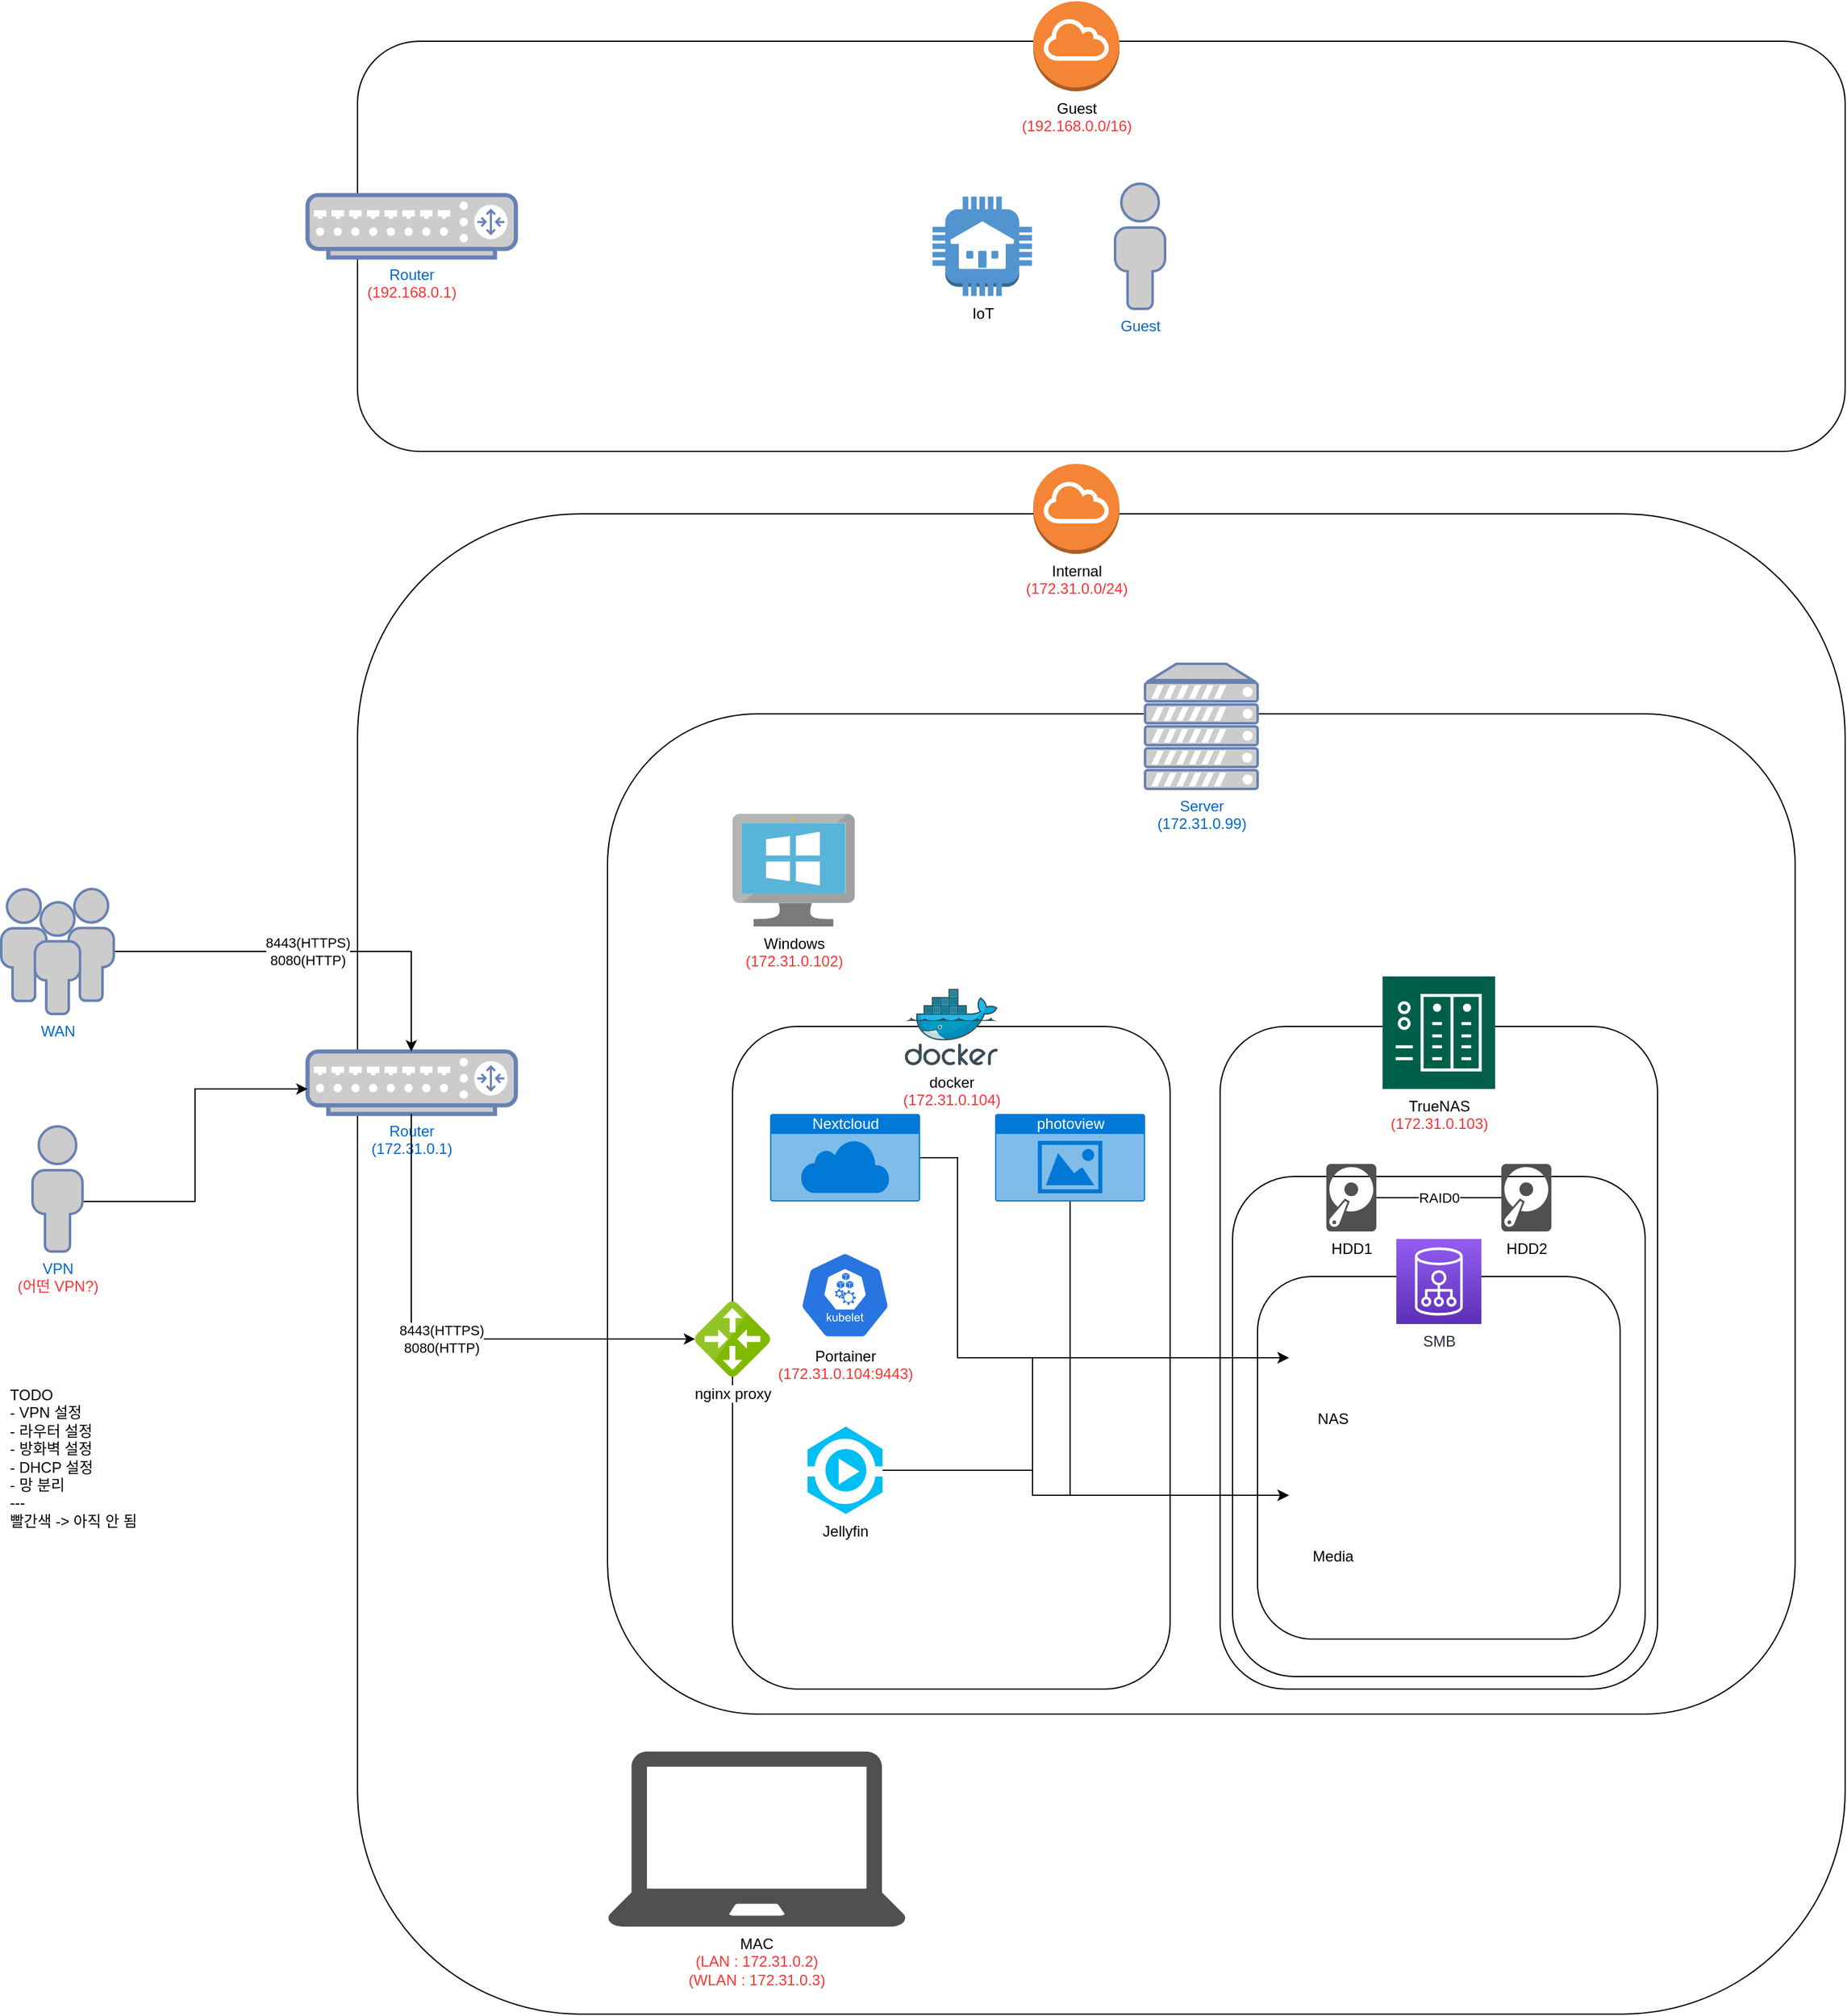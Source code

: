 <mxfile version="20.8.5" type="device"><diagram id="hAFyCi82fMLSz0JWg1Vl" name="페이지-1"><mxGraphModel dx="2274" dy="2139" grid="1" gridSize="10" guides="1" tooltips="1" connect="1" arrows="1" fold="1" page="1" pageScale="1" pageWidth="827" pageHeight="1169" math="0" shadow="0"><root><mxCell id="0"/><mxCell id="1" parent="0"/><mxCell id="MOVLWYC5Ug4_-rSUNYov-53" value="" style="group" parent="1" vertex="1" connectable="0"><mxGeometry x="240" y="-90" width="1230" height="1240" as="geometry"/></mxCell><mxCell id="MOVLWYC5Ug4_-rSUNYov-51" value="" style="group" parent="MOVLWYC5Ug4_-rSUNYov-53" vertex="1" connectable="0"><mxGeometry y="40" width="1230" height="1200" as="geometry"/></mxCell><mxCell id="MOVLWYC5Ug4_-rSUNYov-50" value="" style="rounded=1;whiteSpace=wrap;html=1;fontColor=#000000;" parent="MOVLWYC5Ug4_-rSUNYov-51" vertex="1"><mxGeometry x="40" width="1190" height="1200" as="geometry"/></mxCell><mxCell id="MOVLWYC5Ug4_-rSUNYov-10" value="" style="group;fontStyle=0" parent="MOVLWYC5Ug4_-rSUNYov-51" vertex="1" connectable="0"><mxGeometry x="240" y="110" width="950" height="850" as="geometry"/></mxCell><mxCell id="MOVLWYC5Ug4_-rSUNYov-9" value="" style="rounded=1;whiteSpace=wrap;html=1;fontStyle=1" parent="MOVLWYC5Ug4_-rSUNYov-10" vertex="1"><mxGeometry y="50" width="950" height="800" as="geometry"/></mxCell><mxCell id="MOVLWYC5Ug4_-rSUNYov-8" value="&lt;span style=&quot;font-weight: normal;&quot;&gt;Server&lt;br&gt;(172.31.0.99)&lt;br&gt;&lt;/span&gt;" style="fontColor=#0066CC;verticalAlign=top;verticalLabelPosition=bottom;labelPosition=center;align=center;html=1;outlineConnect=0;fillColor=#CCCCCC;strokeColor=#6881B3;gradientColor=none;gradientDirection=north;strokeWidth=2;shape=mxgraph.networks.server;fontStyle=1" parent="MOVLWYC5Ug4_-rSUNYov-10" vertex="1"><mxGeometry x="430" y="10" width="90" height="100" as="geometry"/></mxCell><mxCell id="MOVLWYC5Ug4_-rSUNYov-13" value="" style="group" parent="MOVLWYC5Ug4_-rSUNYov-10" vertex="1" connectable="0"><mxGeometry x="100.005" y="270" width="350" height="560" as="geometry"/></mxCell><mxCell id="MOVLWYC5Ug4_-rSUNYov-16" value="" style="group" parent="MOVLWYC5Ug4_-rSUNYov-13" vertex="1" connectable="0"><mxGeometry x="-30.005" width="380.005" height="560" as="geometry"/></mxCell><mxCell id="MOVLWYC5Ug4_-rSUNYov-15" value="" style="group" parent="MOVLWYC5Ug4_-rSUNYov-16" vertex="1" connectable="0"><mxGeometry y="30" width="380.005" height="530" as="geometry"/></mxCell><mxCell id="MOVLWYC5Ug4_-rSUNYov-12" value="" style="rounded=1;whiteSpace=wrap;html=1;" parent="MOVLWYC5Ug4_-rSUNYov-15" vertex="1"><mxGeometry x="30.01" width="349.99" height="530" as="geometry"/></mxCell><mxCell id="MOVLWYC5Ug4_-rSUNYov-19" value="Nextcloud" style="html=1;strokeColor=none;fillColor=#0079D6;labelPosition=center;verticalLabelPosition=middle;verticalAlign=top;align=center;fontSize=12;outlineConnect=0;spacingTop=-6;fontColor=#FFFFFF;sketch=0;shape=mxgraph.sitemap.cloud;" parent="MOVLWYC5Ug4_-rSUNYov-15" vertex="1"><mxGeometry x="60.0" y="70" width="120" height="70" as="geometry"/></mxCell><mxCell id="MOVLWYC5Ug4_-rSUNYov-20" value="photoview" style="html=1;strokeColor=none;fillColor=#0079D6;labelPosition=center;verticalLabelPosition=middle;verticalAlign=top;align=center;fontSize=12;outlineConnect=0;spacingTop=-6;fontColor=#FFFFFF;sketch=0;shape=mxgraph.sitemap.photo;" parent="MOVLWYC5Ug4_-rSUNYov-15" vertex="1"><mxGeometry x="240" y="70" width="120" height="70" as="geometry"/></mxCell><mxCell id="MOVLWYC5Ug4_-rSUNYov-21" value="Portainer&lt;br&gt;&lt;font color=&quot;#ff3333&quot;&gt;(172.31.0.104:9443)&lt;/font&gt;" style="sketch=0;html=1;dashed=0;whitespace=wrap;fillColor=#2875E2;strokeColor=#ffffff;points=[[0.005,0.63,0],[0.1,0.2,0],[0.9,0.2,0],[0.5,0,0],[0.995,0.63,0],[0.72,0.99,0],[0.5,1,0],[0.28,0.99,0]];verticalLabelPosition=bottom;align=center;verticalAlign=top;shape=mxgraph.kubernetes.icon;prIcon=kubelet" parent="MOVLWYC5Ug4_-rSUNYov-15" vertex="1"><mxGeometry x="80" y="180" width="80" height="70" as="geometry"/></mxCell><mxCell id="MOVLWYC5Ug4_-rSUNYov-69" value="&lt;font color=&quot;#000000&quot;&gt;Jellyfin&lt;/font&gt;" style="verticalLabelPosition=bottom;html=1;verticalAlign=top;align=center;strokeColor=none;fillColor=#00BEF2;shape=mxgraph.azure.media_service;pointerEvents=1;labelBackgroundColor=none;fontColor=#FF3333;" parent="MOVLWYC5Ug4_-rSUNYov-15" vertex="1"><mxGeometry x="90" y="320" width="60" height="70" as="geometry"/></mxCell><mxCell id="MOVLWYC5Ug4_-rSUNYov-11" value="docker&lt;br&gt;&lt;font color=&quot;#ff3333&quot;&gt;(172.31.0.104)&lt;/font&gt;" style="sketch=0;aspect=fixed;html=1;points=[];align=center;image;fontSize=12;image=img/lib/mscae/Docker.svg;" parent="MOVLWYC5Ug4_-rSUNYov-16" vertex="1"><mxGeometry x="167.81" width="74.39" height="61" as="geometry"/></mxCell><mxCell id="MOVLWYC5Ug4_-rSUNYov-14" value="nginx proxy" style="sketch=0;aspect=fixed;html=1;points=[];align=center;image;fontSize=12;image=img/lib/mscae/Local_Network_Gateways.svg;" parent="MOVLWYC5Ug4_-rSUNYov-10" vertex="1"><mxGeometry x="70" y="520" width="60" height="60" as="geometry"/></mxCell><mxCell id="MOVLWYC5Ug4_-rSUNYov-23" value="&lt;font color=&quot;#000000&quot;&gt;Windows&lt;/font&gt;&lt;br&gt;(172.31.0.102)" style="sketch=0;aspect=fixed;html=1;points=[];align=center;image;fontSize=12;image=img/lib/mscae/VirtualMachineWindows.svg;fontColor=#FF3333;" parent="MOVLWYC5Ug4_-rSUNYov-10" vertex="1"><mxGeometry x="100" y="130" width="97.83" height="90" as="geometry"/></mxCell><mxCell id="MOVLWYC5Ug4_-rSUNYov-34" value="" style="group" parent="MOVLWYC5Ug4_-rSUNYov-10" vertex="1" connectable="0"><mxGeometry x="490" y="260" width="349.99" height="570" as="geometry"/></mxCell><mxCell id="MOVLWYC5Ug4_-rSUNYov-39" value="" style="group" parent="MOVLWYC5Ug4_-rSUNYov-34" vertex="1" connectable="0"><mxGeometry width="349.99" height="570" as="geometry"/></mxCell><mxCell id="MOVLWYC5Ug4_-rSUNYov-38" value="" style="group" parent="MOVLWYC5Ug4_-rSUNYov-39" vertex="1" connectable="0"><mxGeometry y="40" width="349.99" height="530" as="geometry"/></mxCell><mxCell id="MOVLWYC5Ug4_-rSUNYov-33" value="" style="rounded=1;whiteSpace=wrap;html=1;fontColor=#FF3333;" parent="MOVLWYC5Ug4_-rSUNYov-38" vertex="1"><mxGeometry width="349.99" height="530" as="geometry"/></mxCell><mxCell id="MOVLWYC5Ug4_-rSUNYov-41" value="" style="group" parent="MOVLWYC5Ug4_-rSUNYov-38" vertex="1" connectable="0"><mxGeometry x="10" y="100" width="330" height="420" as="geometry"/></mxCell><mxCell id="MOVLWYC5Ug4_-rSUNYov-62" value="" style="group" parent="MOVLWYC5Ug4_-rSUNYov-41" vertex="1" connectable="0"><mxGeometry y="20" width="330" height="400" as="geometry"/></mxCell><mxCell id="MOVLWYC5Ug4_-rSUNYov-40" value="" style="rounded=1;whiteSpace=wrap;html=1;fontColor=#000000;" parent="MOVLWYC5Ug4_-rSUNYov-62" vertex="1"><mxGeometry width="330" height="400" as="geometry"/></mxCell><mxCell id="MOVLWYC5Ug4_-rSUNYov-64" value="" style="group" parent="MOVLWYC5Ug4_-rSUNYov-62" vertex="1" connectable="0"><mxGeometry x="20" y="50" width="290" height="320" as="geometry"/></mxCell><mxCell id="MOVLWYC5Ug4_-rSUNYov-63" value="" style="rounded=1;whiteSpace=wrap;html=1;labelBackgroundColor=none;fontColor=#FF3333;" parent="MOVLWYC5Ug4_-rSUNYov-64" vertex="1"><mxGeometry y="30" width="290" height="290" as="geometry"/></mxCell><mxCell id="MOVLWYC5Ug4_-rSUNYov-61" value="SMB" style="sketch=0;points=[[0,0,0],[0.25,0,0],[0.5,0,0],[0.75,0,0],[1,0,0],[0,1,0],[0.25,1,0],[0.5,1,0],[0.75,1,0],[1,1,0],[0,0.25,0],[0,0.5,0],[0,0.75,0],[1,0.25,0],[1,0.5,0],[1,0.75,0]];outlineConnect=0;fontColor=#232F3E;gradientColor=#945DF2;gradientDirection=north;fillColor=#5A30B5;strokeColor=#ffffff;dashed=0;verticalLabelPosition=bottom;verticalAlign=top;align=center;html=1;fontSize=12;fontStyle=0;aspect=fixed;shape=mxgraph.aws4.resourceIcon;resIcon=mxgraph.aws4.cloud_directory;labelBackgroundColor=none;" parent="MOVLWYC5Ug4_-rSUNYov-64" vertex="1"><mxGeometry x="111" width="68" height="68" as="geometry"/></mxCell><mxCell id="MOVLWYC5Ug4_-rSUNYov-35" value="HDD1" style="sketch=0;pointerEvents=1;shadow=0;dashed=0;html=1;strokeColor=none;fillColor=#505050;labelPosition=center;verticalLabelPosition=bottom;verticalAlign=top;outlineConnect=0;align=center;shape=mxgraph.office.devices.hard_disk;fontColor=#000000;" parent="MOVLWYC5Ug4_-rSUNYov-41" vertex="1"><mxGeometry x="75.0" y="10" width="40" height="54" as="geometry"/></mxCell><mxCell id="MOVLWYC5Ug4_-rSUNYov-36" value="HDD2" style="sketch=0;pointerEvents=1;shadow=0;dashed=0;html=1;strokeColor=none;fillColor=#505050;labelPosition=center;verticalLabelPosition=bottom;verticalAlign=top;outlineConnect=0;align=center;shape=mxgraph.office.devices.hard_disk;fontColor=#000000;" parent="MOVLWYC5Ug4_-rSUNYov-41" vertex="1"><mxGeometry x="215" y="10" width="40" height="54" as="geometry"/></mxCell><mxCell id="MOVLWYC5Ug4_-rSUNYov-42" value="RAID0" style="edgeStyle=orthogonalEdgeStyle;rounded=0;orthogonalLoop=1;jettySize=auto;html=1;fontColor=#000000;endArrow=none;endFill=0;" parent="MOVLWYC5Ug4_-rSUNYov-41" source="MOVLWYC5Ug4_-rSUNYov-35" target="MOVLWYC5Ug4_-rSUNYov-36" edge="1"><mxGeometry relative="1" as="geometry"/></mxCell><mxCell id="MOVLWYC5Ug4_-rSUNYov-43" value="NAS" style="shape=image;html=1;verticalAlign=top;verticalLabelPosition=bottom;labelBackgroundColor=#ffffff;imageAspect=0;aspect=fixed;image=https://cdn2.iconfinder.com/data/icons/font-awesome/1792/hdd-o-128.png;fontColor=#000000;" parent="MOVLWYC5Ug4_-rSUNYov-41" vertex="1"><mxGeometry x="45" y="130" width="70" height="70" as="geometry"/></mxCell><mxCell id="MOVLWYC5Ug4_-rSUNYov-44" value="Media" style="shape=image;html=1;verticalAlign=top;verticalLabelPosition=bottom;labelBackgroundColor=#ffffff;imageAspect=0;aspect=fixed;image=https://cdn2.iconfinder.com/data/icons/font-awesome/1792/hdd-o-128.png;fontColor=#000000;" parent="MOVLWYC5Ug4_-rSUNYov-41" vertex="1"><mxGeometry x="45" y="240" width="70" height="70" as="geometry"/></mxCell><mxCell id="MOVLWYC5Ug4_-rSUNYov-24" value="TrueNAS&lt;br&gt;&lt;font color=&quot;#ff3333&quot;&gt;(172.31.0.103)&lt;/font&gt;" style="sketch=0;pointerEvents=1;shadow=0;dashed=0;html=1;strokeColor=none;fillColor=#005F4B;labelPosition=center;verticalLabelPosition=bottom;verticalAlign=top;align=center;outlineConnect=0;shape=mxgraph.veeam2.nas;fontColor=#000000;" parent="MOVLWYC5Ug4_-rSUNYov-39" vertex="1"><mxGeometry x="130" width="90" height="90" as="geometry"/></mxCell><mxCell id="MOVLWYC5Ug4_-rSUNYov-45" style="edgeStyle=orthogonalEdgeStyle;rounded=0;orthogonalLoop=1;jettySize=auto;html=1;entryX=0;entryY=0.5;entryDx=0;entryDy=0;fontColor=#000000;endArrow=classic;endFill=1;" parent="MOVLWYC5Ug4_-rSUNYov-10" source="MOVLWYC5Ug4_-rSUNYov-19" target="MOVLWYC5Ug4_-rSUNYov-43" edge="1"><mxGeometry relative="1" as="geometry"><Array as="points"><mxPoint x="280" y="405"/><mxPoint x="280" y="565"/></Array></mxGeometry></mxCell><mxCell id="MOVLWYC5Ug4_-rSUNYov-46" style="edgeStyle=orthogonalEdgeStyle;rounded=0;orthogonalLoop=1;jettySize=auto;html=1;entryX=0;entryY=0.5;entryDx=0;entryDy=0;fontColor=#000000;endArrow=classic;endFill=1;" parent="MOVLWYC5Ug4_-rSUNYov-10" source="MOVLWYC5Ug4_-rSUNYov-20" target="MOVLWYC5Ug4_-rSUNYov-44" edge="1"><mxGeometry relative="1" as="geometry"><Array as="points"><mxPoint x="370" y="675"/></Array></mxGeometry></mxCell><mxCell id="MOVLWYC5Ug4_-rSUNYov-70" style="edgeStyle=orthogonalEdgeStyle;rounded=0;orthogonalLoop=1;jettySize=auto;html=1;entryX=0;entryY=0.5;entryDx=0;entryDy=0;fontColor=#000000;endArrow=classic;endFill=1;exitX=1;exitY=0.5;exitDx=0;exitDy=0;exitPerimeter=0;" parent="MOVLWYC5Ug4_-rSUNYov-10" source="MOVLWYC5Ug4_-rSUNYov-69" target="MOVLWYC5Ug4_-rSUNYov-44" edge="1"><mxGeometry relative="1" as="geometry"><Array as="points"><mxPoint x="340" y="655"/><mxPoint x="340" y="675"/></Array></mxGeometry></mxCell><mxCell id="9k-Ztt3sqlVFRDq7NKqk-1" style="edgeStyle=orthogonalEdgeStyle;rounded=0;orthogonalLoop=1;jettySize=auto;html=1;entryX=0;entryY=0.5;entryDx=0;entryDy=0;" edge="1" parent="MOVLWYC5Ug4_-rSUNYov-10" source="MOVLWYC5Ug4_-rSUNYov-69" target="MOVLWYC5Ug4_-rSUNYov-43"><mxGeometry relative="1" as="geometry"><Array as="points"><mxPoint x="340" y="655"/><mxPoint x="340" y="565"/></Array></mxGeometry></mxCell><mxCell id="MOVLWYC5Ug4_-rSUNYov-3" value="Router&lt;br&gt;(172.31.0.1)" style="fontColor=#0066CC;verticalAlign=top;verticalLabelPosition=bottom;labelPosition=center;align=center;html=1;outlineConnect=0;fillColor=#CCCCCC;strokeColor=#6881B3;gradientColor=none;gradientDirection=north;strokeWidth=2;shape=mxgraph.networks.router;fontStyle=0" parent="MOVLWYC5Ug4_-rSUNYov-51" vertex="1"><mxGeometry y="430" width="166.66" height="50" as="geometry"/></mxCell><mxCell id="MOVLWYC5Ug4_-rSUNYov-49" value="MAC&lt;br&gt;&lt;span&gt;&lt;font color=&quot;#ff3333&quot;&gt;(LAN : 172.31.0.2)&lt;br&gt;(WLAN : 172.31.0.3)&lt;/font&gt;&lt;/span&gt;" style="sketch=0;pointerEvents=1;shadow=0;dashed=0;html=1;strokeColor=none;fillColor=#505050;labelPosition=center;verticalLabelPosition=bottom;verticalAlign=top;outlineConnect=0;align=center;shape=mxgraph.office.devices.laptop;fontColor=#000000;fontStyle=0" parent="MOVLWYC5Ug4_-rSUNYov-51" vertex="1"><mxGeometry x="240" y="990" width="238.82" height="140" as="geometry"/></mxCell><mxCell id="MOVLWYC5Ug4_-rSUNYov-18" value="&lt;span style=&quot;font-weight: normal;&quot;&gt;8443(HTTPS)&lt;br&gt;8080(HTTP)&lt;/span&gt;" style="edgeStyle=orthogonalEdgeStyle;rounded=0;orthogonalLoop=1;jettySize=auto;html=1;fontStyle=1;" parent="MOVLWYC5Ug4_-rSUNYov-51" target="MOVLWYC5Ug4_-rSUNYov-14" edge="1"><mxGeometry relative="1" as="geometry"><mxPoint x="83" y="480" as="sourcePoint"/><Array as="points"><mxPoint x="83" y="660"/></Array></mxGeometry></mxCell><mxCell id="MOVLWYC5Ug4_-rSUNYov-52" value="Internal&lt;br&gt;&lt;font color=&quot;#ff3333&quot;&gt;(172.31.0.0/24)&lt;/font&gt;" style="outlineConnect=0;dashed=0;verticalLabelPosition=bottom;verticalAlign=top;align=center;html=1;shape=mxgraph.aws3.internet_gateway;fillColor=#F58536;gradientColor=none;labelBackgroundColor=none;fontColor=#000000;" parent="MOVLWYC5Ug4_-rSUNYov-53" vertex="1"><mxGeometry x="580.5" width="69" height="72" as="geometry"/></mxCell><mxCell id="MOVLWYC5Ug4_-rSUNYov-5" value="" style="edgeStyle=orthogonalEdgeStyle;rounded=0;orthogonalLoop=1;jettySize=auto;html=1;" parent="1" source="MOVLWYC5Ug4_-rSUNYov-4" target="MOVLWYC5Ug4_-rSUNYov-3" edge="1"><mxGeometry x="0.018" relative="1" as="geometry"><Array as="points"><mxPoint x="150" y="500"/><mxPoint x="150" y="410"/></Array><mxPoint as="offset"/></mxGeometry></mxCell><mxCell id="MOVLWYC5Ug4_-rSUNYov-4" value="VPN&lt;br&gt;&lt;font color=&quot;#ff3333&quot;&gt;(어떤 VPN?)&lt;/font&gt;" style="fontColor=#0066CC;verticalAlign=top;verticalLabelPosition=bottom;labelPosition=center;align=center;html=1;outlineConnect=0;fillColor=#CCCCCC;strokeColor=#6881B3;gradientColor=none;gradientDirection=north;strokeWidth=2;shape=mxgraph.networks.user_male;" parent="1" vertex="1"><mxGeometry x="20" y="440" width="40" height="100" as="geometry"/></mxCell><mxCell id="MOVLWYC5Ug4_-rSUNYov-7" value="8443(HTTPS)&lt;br&gt;8080(HTTP)" style="edgeStyle=orthogonalEdgeStyle;rounded=0;orthogonalLoop=1;jettySize=auto;html=1;fontStyle=0" parent="1" source="MOVLWYC5Ug4_-rSUNYov-6" target="MOVLWYC5Ug4_-rSUNYov-3" edge="1"><mxGeometry x="-0.027" relative="1" as="geometry"><Array as="points"><mxPoint x="323" y="300"/></Array><mxPoint as="offset"/></mxGeometry></mxCell><mxCell id="MOVLWYC5Ug4_-rSUNYov-6" value="WAN" style="fontColor=#0066CC;verticalAlign=top;verticalLabelPosition=bottom;labelPosition=center;align=center;html=1;outlineConnect=0;fillColor=#CCCCCC;strokeColor=#6881B3;gradientColor=none;gradientDirection=north;strokeWidth=2;shape=mxgraph.networks.users;" parent="1" vertex="1"><mxGeometry x="-5" y="250" width="90" height="100" as="geometry"/></mxCell><mxCell id="MOVLWYC5Ug4_-rSUNYov-17" value="TODO&lt;br&gt;- VPN 설정&lt;br&gt;- 라우터 설정&lt;br&gt;- 방화벽 설정&lt;br&gt;- DHCP 설정&lt;br&gt;- 망 분리&lt;br&gt;---&lt;br&gt;빨간색 -&amp;gt; 아직 안 됨" style="text;html=1;align=left;verticalAlign=middle;resizable=0;points=[];autosize=1;strokeColor=none;fillColor=none;" parent="1" vertex="1"><mxGeometry y="640" width="120" height="130" as="geometry"/></mxCell><mxCell id="MOVLWYC5Ug4_-rSUNYov-56" value="" style="group" parent="1" vertex="1" connectable="0"><mxGeometry x="280" y="-460" width="1190" height="360" as="geometry"/></mxCell><mxCell id="MOVLWYC5Ug4_-rSUNYov-87" value="" style="group" parent="MOVLWYC5Ug4_-rSUNYov-56" vertex="1" connectable="0"><mxGeometry x="-60" y="32" width="1250" height="328" as="geometry"/></mxCell><mxCell id="MOVLWYC5Ug4_-rSUNYov-55" value="" style="rounded=1;whiteSpace=wrap;html=1;labelBackgroundColor=none;fontColor=#FF3333;" parent="MOVLWYC5Ug4_-rSUNYov-87" vertex="1"><mxGeometry x="60" width="1190" height="328" as="geometry"/></mxCell><mxCell id="MOVLWYC5Ug4_-rSUNYov-86" value="Router&lt;br&gt;&lt;font color=&quot;#ff3333&quot;&gt;(192.168.0.1)&lt;/font&gt;" style="fontColor=#0066CC;verticalAlign=top;verticalLabelPosition=bottom;labelPosition=center;align=center;html=1;outlineConnect=0;fillColor=#CCCCCC;strokeColor=#6881B3;gradientColor=none;gradientDirection=north;strokeWidth=2;shape=mxgraph.networks.router;fontStyle=0" parent="MOVLWYC5Ug4_-rSUNYov-87" vertex="1"><mxGeometry x="20" y="123" width="166.66" height="50" as="geometry"/></mxCell><mxCell id="MOVLWYC5Ug4_-rSUNYov-66" value="&lt;font color=&quot;#000000&quot;&gt;IoT&lt;/font&gt;" style="outlineConnect=0;dashed=0;verticalLabelPosition=bottom;verticalAlign=top;align=center;html=1;shape=mxgraph.aws3.house;fillColor=#5294CF;gradientColor=none;labelBackgroundColor=none;fontColor=#FF3333;" parent="MOVLWYC5Ug4_-rSUNYov-87" vertex="1"><mxGeometry x="520" y="124.25" width="79.5" height="79.5" as="geometry"/></mxCell><mxCell id="MOVLWYC5Ug4_-rSUNYov-67" value="Guest" style="fontColor=#0066CC;verticalAlign=top;verticalLabelPosition=bottom;labelPosition=center;align=center;html=1;outlineConnect=0;fillColor=#CCCCCC;strokeColor=#6881B3;gradientColor=none;gradientDirection=north;strokeWidth=2;shape=mxgraph.networks.user_male;labelBackgroundColor=none;" parent="MOVLWYC5Ug4_-rSUNYov-87" vertex="1"><mxGeometry x="666" y="114" width="40" height="100" as="geometry"/></mxCell><mxCell id="MOVLWYC5Ug4_-rSUNYov-54" value="Guest&lt;br&gt;&lt;font color=&quot;#ff3333&quot;&gt;(192.168.0.0/16)&lt;/font&gt;" style="outlineConnect=0;dashed=0;verticalLabelPosition=bottom;verticalAlign=top;align=center;html=1;shape=mxgraph.aws3.internet_gateway;fillColor=#F58536;gradientColor=none;labelBackgroundColor=none;fontColor=#000000;" parent="MOVLWYC5Ug4_-rSUNYov-56" vertex="1"><mxGeometry x="540.5" width="69" height="72" as="geometry"/></mxCell></root></mxGraphModel></diagram></mxfile>